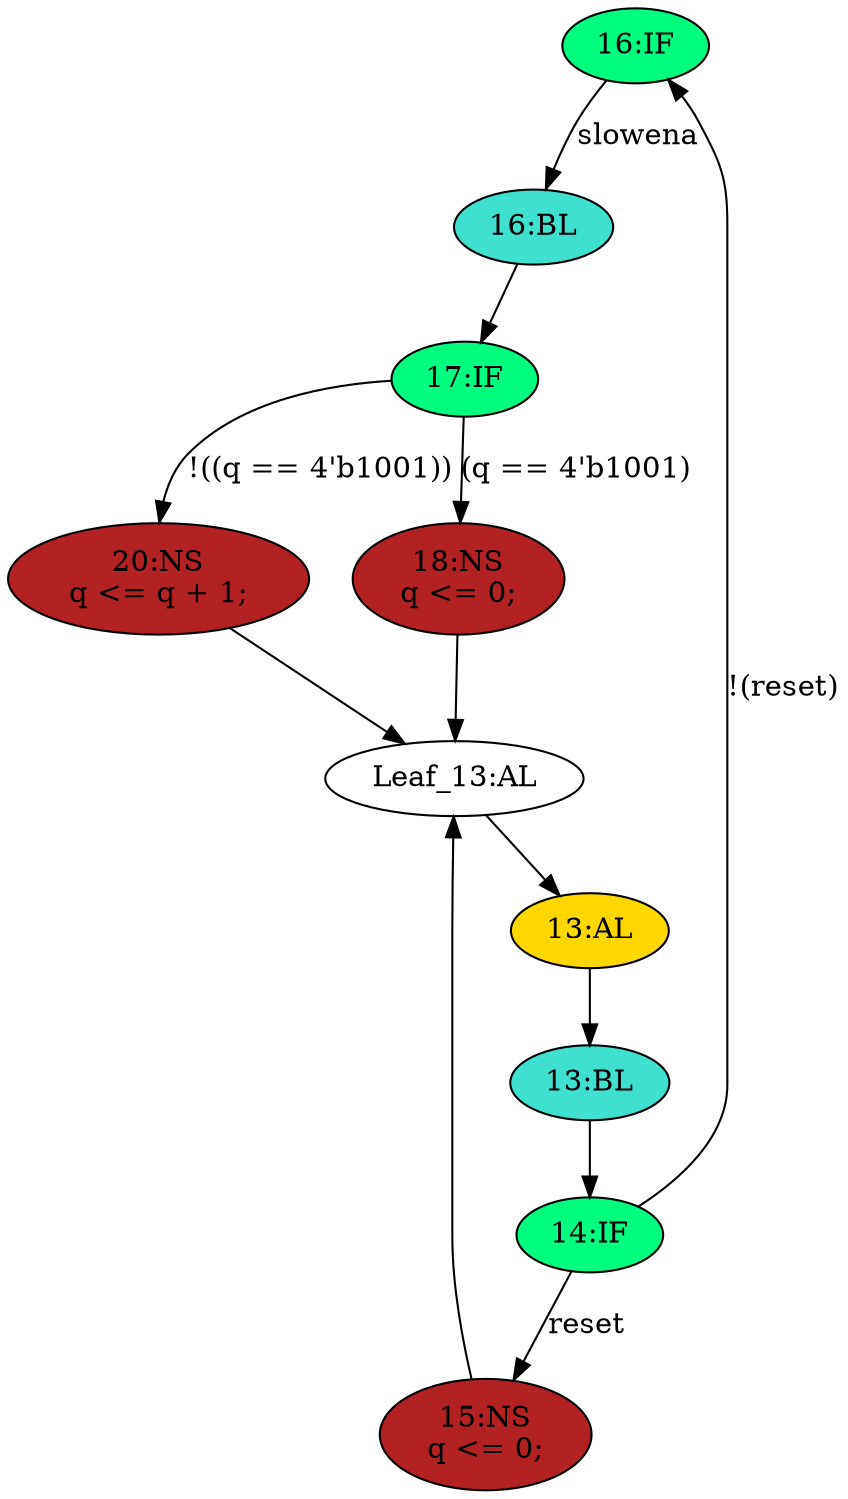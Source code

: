 strict digraph "compose( ,  )" {
	node [label="\N"];
	"16:IF"	[ast="<pyverilog.vparser.ast.IfStatement object at 0x7fb26dc64d10>",
		fillcolor=springgreen,
		label="16:IF",
		statements="[]",
		style=filled,
		typ=IfStatement];
	"16:BL"	[ast="<pyverilog.vparser.ast.Block object at 0x7fb26dc643d0>",
		fillcolor=turquoise,
		label="16:BL",
		statements="[]",
		style=filled,
		typ=Block];
	"16:IF" -> "16:BL"	[cond="['slowena']",
		label=slowena,
		lineno=16];
	"17:IF"	[ast="<pyverilog.vparser.ast.IfStatement object at 0x7fb26d9ce550>",
		fillcolor=springgreen,
		label="17:IF",
		statements="[]",
		style=filled,
		typ=IfStatement];
	"18:NS"	[ast="<pyverilog.vparser.ast.NonblockingSubstitution object at 0x7fb26d9cecd0>",
		fillcolor=firebrick,
		label="18:NS
q <= 0;",
		statements="[<pyverilog.vparser.ast.NonblockingSubstitution object at 0x7fb26d9cecd0>]",
		style=filled,
		typ=NonblockingSubstitution];
	"17:IF" -> "18:NS"	[cond="['q']",
		label="(q == 4'b1001)",
		lineno=17];
	"20:NS"	[ast="<pyverilog.vparser.ast.NonblockingSubstitution object at 0x7fb26dc72250>",
		fillcolor=firebrick,
		label="20:NS
q <= q + 1;",
		statements="[<pyverilog.vparser.ast.NonblockingSubstitution object at 0x7fb26dc72250>]",
		style=filled,
		typ=NonblockingSubstitution];
	"17:IF" -> "20:NS"	[cond="['q']",
		label="!((q == 4'b1001))",
		lineno=17];
	"13:AL"	[ast="<pyverilog.vparser.ast.Always object at 0x7fb26d9c3fd0>",
		clk_sens=True,
		fillcolor=gold,
		label="13:AL",
		sens="['clk']",
		statements="[]",
		style=filled,
		typ=Always,
		use_var="['reset', 'q', 'slowena']"];
	"13:BL"	[ast="<pyverilog.vparser.ast.Block object at 0x7fb26dcf50d0>",
		fillcolor=turquoise,
		label="13:BL",
		statements="[]",
		style=filled,
		typ=Block];
	"13:AL" -> "13:BL"	[cond="[]",
		lineno=None];
	"Leaf_13:AL"	[def_var="['q']",
		label="Leaf_13:AL"];
	"18:NS" -> "Leaf_13:AL"	[cond="[]",
		lineno=None];
	"14:IF"	[ast="<pyverilog.vparser.ast.IfStatement object at 0x7fb26dc77390>",
		fillcolor=springgreen,
		label="14:IF",
		statements="[]",
		style=filled,
		typ=IfStatement];
	"13:BL" -> "14:IF"	[cond="[]",
		lineno=None];
	"14:IF" -> "16:IF"	[cond="['reset']",
		label="!(reset)",
		lineno=14];
	"15:NS"	[ast="<pyverilog.vparser.ast.NonblockingSubstitution object at 0x7fb26d9d6910>",
		fillcolor=firebrick,
		label="15:NS
q <= 0;",
		statements="[<pyverilog.vparser.ast.NonblockingSubstitution object at 0x7fb26d9d6910>]",
		style=filled,
		typ=NonblockingSubstitution];
	"14:IF" -> "15:NS"	[cond="['reset']",
		label=reset,
		lineno=14];
	"Leaf_13:AL" -> "13:AL";
	"15:NS" -> "Leaf_13:AL"	[cond="[]",
		lineno=None];
	"20:NS" -> "Leaf_13:AL"	[cond="[]",
		lineno=None];
	"16:BL" -> "17:IF"	[cond="[]",
		lineno=None];
}
